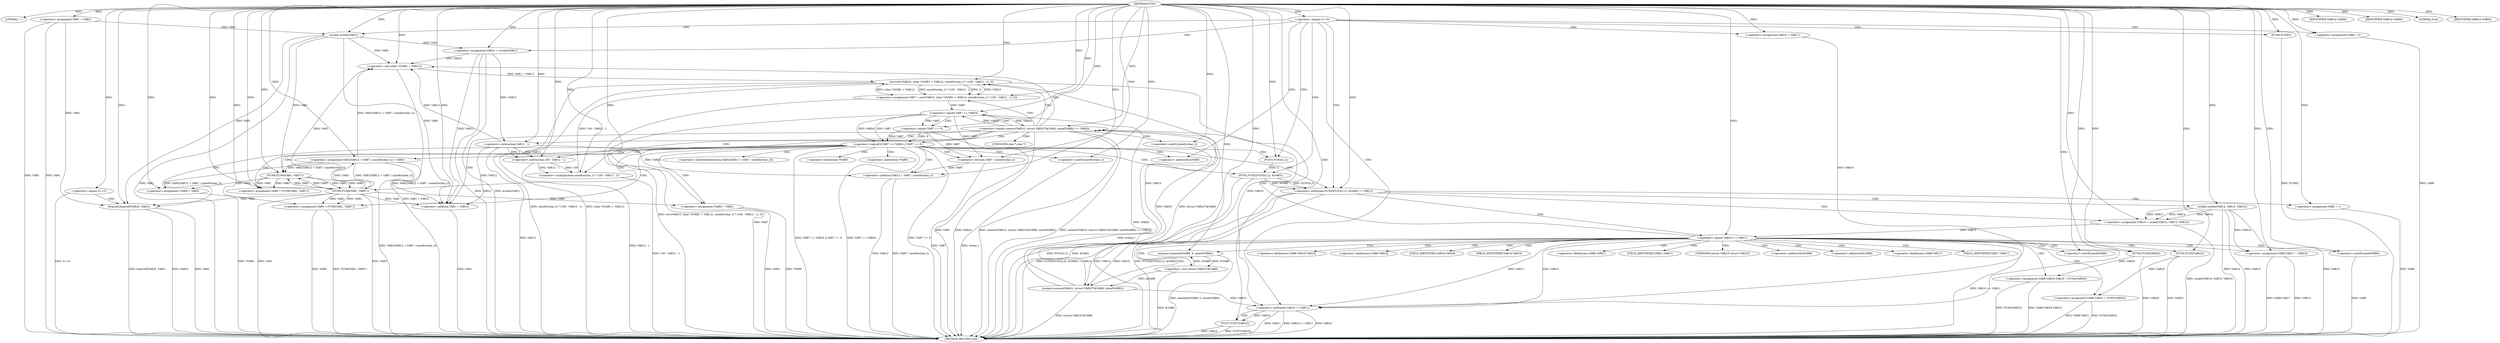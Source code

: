 digraph FUN1 {  
"1000100" [label = "(METHOD,FUN1)" ]
"1000278" [label = "(METHOD_RETURN,void)" ]
"1000103" [label = "(LITERAL,\"\",)" ]
"1000104" [label = "(<operator>.assignment,VAR1 = VAR2)" ]
"1000108" [label = "(<operator>.equals,5==5)" ]
"1000115" [label = "(<operator>.assignment,VAR6 = 0)" ]
"1000122" [label = "(<operator>.assignment,VAR10 = VAR11)" ]
"1000126" [label = "(<operator>.assignment,VAR12 = wcslen(VAR1))" ]
"1000128" [label = "(wcslen,wcslen(VAR1))" ]
"1000133" [label = "(<operator>.notEquals,FUN2(FUN3(2,2), &VAR5) != VAR13)" ]
"1000134" [label = "(FUN2,FUN2(FUN3(2,2), &VAR5))" ]
"1000135" [label = "(FUN3,FUN3(2,2))" ]
"1000143" [label = "(<operator>.assignment,VAR6 = 1)" ]
"1000146" [label = "(<operator>.assignment,VAR10 = socket(VAR14, VAR15, VAR16))" ]
"1000148" [label = "(socket,socket(VAR14, VAR15, VAR16))" ]
"1000153" [label = "(<operator>.equals,VAR10 == VAR11)" ]
"1000158" [label = "(memset,memset(&VAR8, 0, sizeof(VAR8)))" ]
"1000162" [label = "(<operator>.sizeOf,sizeof(VAR8))" ]
"1000164" [label = "(<operator>.assignment,VAR8.VAR17 = VAR14)" ]
"1000169" [label = "(<operator>.assignment,VAR8.VAR18.VAR19 = FUN4(VAR20))" ]
"1000175" [label = "(FUN4,FUN4(VAR20))" ]
"1000177" [label = "(<operator>.assignment,VAR8.VAR21 = FUN5(VAR22))" ]
"1000181" [label = "(FUN5,FUN5(VAR22))" ]
"1000184" [label = "(<operator>.equals,connect(VAR10, (struct VAR23*)&VAR8, sizeof(VAR8)) == VAR24)" ]
"1000185" [label = "(connect,connect(VAR10, (struct VAR23*)&VAR8, sizeof(VAR8)))" ]
"1000187" [label = "(<operator>.cast,(struct VAR23*)&VAR8)" ]
"1000191" [label = "(<operator>.sizeOf,sizeof(VAR8))" ]
"1000196" [label = "(<operator>.assignment,VAR7 = recv(VAR10, (char *)(VAR1 + VAR12), sizeof(wchar_t) * (100 - VAR12 - 1), 0))" ]
"1000198" [label = "(recv,recv(VAR10, (char *)(VAR1 + VAR12), sizeof(wchar_t) * (100 - VAR12 - 1), 0))" ]
"1000200" [label = "(<operator>.cast,(char *)(VAR1 + VAR12))" ]
"1000202" [label = "(<operator>.addition,VAR1 + VAR12)" ]
"1000205" [label = "(<operator>.multiplication,sizeof(wchar_t) * (100 - VAR12 - 1))" ]
"1000206" [label = "(<operator>.sizeOf,sizeof(wchar_t))" ]
"1000208" [label = "(<operator>.subtraction,100 - VAR12 - 1)" ]
"1000210" [label = "(<operator>.subtraction,VAR12 - 1)" ]
"1000215" [label = "(<operator>.logicalOr,VAR7 == VAR24 || VAR7 == 0)" ]
"1000216" [label = "(<operator>.equals,VAR7 == VAR24)" ]
"1000219" [label = "(<operator>.equals,VAR7 == 0)" ]
"1000224" [label = "(<operator>.assignment,VAR1[VAR12 + VAR7 / sizeof(wchar_t)] = VAR3)" ]
"1000227" [label = "(<operator>.addition,VAR12 + VAR7 / sizeof(wchar_t))" ]
"1000229" [label = "(<operator>.division,VAR7 / sizeof(wchar_t))" ]
"1000231" [label = "(<operator>.sizeOf,sizeof(wchar_t))" ]
"1000234" [label = "(<operator>.assignment,VAR9 = FUN6(VAR1, VAR3''))" ]
"1000236" [label = "(FUN6,FUN6(VAR1, VAR3''))" ]
"1000240" [label = "(IDENTIFIER,VAR9,if (VAR9))" ]
"1000242" [label = "(<operator>.assignment,*VAR9 = VAR3)" ]
"1000246" [label = "(<operator>.assignment,VAR9 = FUN6(VAR1, VAR3''))" ]
"1000248" [label = "(FUN6,FUN6(VAR1, VAR3''))" ]
"1000252" [label = "(IDENTIFIER,VAR9,if (VAR9))" ]
"1000254" [label = "(<operator>.assignment,*VAR9 = VAR3)" ]
"1000258" [label = "(LITERAL,0,do)" ]
"1000260" [label = "(<operator>.notEquals,VAR10 != VAR11)" ]
"1000264" [label = "(FUN7,FUN7(VAR10))" ]
"1000267" [label = "(IDENTIFIER,VAR6,if (VAR6))" ]
"1000269" [label = "(FUN8,FUN8())" ]
"1000271" [label = "(<operator>.equals,5==5)" ]
"1000275" [label = "(fwprintf,fwprintf(VAR25, VAR1))" ]
"1000138" [label = "(<operator>.addressOf,&VAR5)" ]
"1000159" [label = "(<operator>.addressOf,&VAR8)" ]
"1000165" [label = "(<operator>.fieldAccess,VAR8.VAR17)" ]
"1000167" [label = "(FIELD_IDENTIFIER,VAR17,VAR17)" ]
"1000170" [label = "(<operator>.fieldAccess,VAR8.VAR18.VAR19)" ]
"1000171" [label = "(<operator>.fieldAccess,VAR8.VAR18)" ]
"1000173" [label = "(FIELD_IDENTIFIER,VAR18,VAR18)" ]
"1000174" [label = "(FIELD_IDENTIFIER,VAR19,VAR19)" ]
"1000178" [label = "(<operator>.fieldAccess,VAR8.VAR21)" ]
"1000180" [label = "(FIELD_IDENTIFIER,VAR21,VAR21)" ]
"1000188" [label = "(UNKNOWN,struct VAR23*,struct VAR23*)" ]
"1000189" [label = "(<operator>.addressOf,&VAR8)" ]
"1000201" [label = "(UNKNOWN,char *,char *)" ]
"1000225" [label = "(<operator>.indirectIndexAccess,VAR1[VAR12 + VAR7 / sizeof(wchar_t)])" ]
"1000243" [label = "(<operator>.indirection,*VAR9)" ]
"1000255" [label = "(<operator>.indirection,*VAR9)" ]
  "1000184" -> "1000278"  [ label = "DDG: connect(VAR10, (struct VAR23*)&VAR8, sizeof(VAR8))"] 
  "1000177" -> "1000278"  [ label = "DDG: FUN5(VAR22)"] 
  "1000260" -> "1000278"  [ label = "DDG: VAR11"] 
  "1000231" -> "1000278"  [ label = "DDG: wchar_t"] 
  "1000198" -> "1000278"  [ label = "DDG: sizeof(wchar_t) * (100 - VAR12 - 1)"] 
  "1000181" -> "1000278"  [ label = "DDG: VAR22"] 
  "1000177" -> "1000278"  [ label = "DDG: VAR8.VAR21"] 
  "1000246" -> "1000278"  [ label = "DDG: FUN6(VAR1, VAR3'')"] 
  "1000164" -> "1000278"  [ label = "DDG: VAR14"] 
  "1000260" -> "1000278"  [ label = "DDG: VAR10 != VAR11"] 
  "1000185" -> "1000278"  [ label = "DDG: (struct VAR23*)&VAR8"] 
  "1000224" -> "1000278"  [ label = "DDG: VAR1[VAR12 + VAR7 / sizeof(wchar_t)]"] 
  "1000208" -> "1000278"  [ label = "DDG: VAR12 - 1"] 
  "1000148" -> "1000278"  [ label = "DDG: VAR16"] 
  "1000275" -> "1000278"  [ label = "DDG: fwprintf(VAR25, VAR1)"] 
  "1000198" -> "1000278"  [ label = "DDG: (char *)(VAR1 + VAR12)"] 
  "1000215" -> "1000278"  [ label = "DDG: VAR7 == VAR24"] 
  "1000254" -> "1000278"  [ label = "DDG: *VAR9"] 
  "1000104" -> "1000278"  [ label = "DDG: VAR1"] 
  "1000215" -> "1000278"  [ label = "DDG: VAR7 == 0"] 
  "1000216" -> "1000278"  [ label = "DDG: VAR7"] 
  "1000227" -> "1000278"  [ label = "DDG: VAR12"] 
  "1000187" -> "1000278"  [ label = "DDG: &VAR8"] 
  "1000269" -> "1000278"  [ label = "DDG: FUN8()"] 
  "1000133" -> "1000278"  [ label = "DDG: VAR13"] 
  "1000184" -> "1000278"  [ label = "DDG: connect(VAR10, (struct VAR23*)&VAR8, sizeof(VAR8)) == VAR24"] 
  "1000264" -> "1000278"  [ label = "DDG: VAR10"] 
  "1000227" -> "1000278"  [ label = "DDG: VAR7 / sizeof(wchar_t)"] 
  "1000128" -> "1000278"  [ label = "DDG: VAR1"] 
  "1000158" -> "1000278"  [ label = "DDG: memset(&VAR8, 0, sizeof(VAR8))"] 
  "1000143" -> "1000278"  [ label = "DDG: VAR6"] 
  "1000133" -> "1000278"  [ label = "DDG: FUN2(FUN3(2,2), &VAR5)"] 
  "1000264" -> "1000278"  [ label = "DDG: FUN7(VAR10)"] 
  "1000216" -> "1000278"  [ label = "DDG: VAR24"] 
  "1000202" -> "1000278"  [ label = "DDG: VAR1"] 
  "1000205" -> "1000278"  [ label = "DDG: 100 - VAR12 - 1"] 
  "1000148" -> "1000278"  [ label = "DDG: VAR14"] 
  "1000146" -> "1000278"  [ label = "DDG: socket(VAR14, VAR15, VAR16)"] 
  "1000175" -> "1000278"  [ label = "DDG: VAR20"] 
  "1000206" -> "1000278"  [ label = "DDG: wchar_t"] 
  "1000126" -> "1000278"  [ label = "DDG: VAR12"] 
  "1000153" -> "1000278"  [ label = "DDG: VAR10 == VAR11"] 
  "1000275" -> "1000278"  [ label = "DDG: VAR25"] 
  "1000133" -> "1000278"  [ label = "DDG: FUN2(FUN3(2,2), &VAR5) != VAR13"] 
  "1000134" -> "1000278"  [ label = "DDG: FUN3(2,2)"] 
  "1000184" -> "1000278"  [ label = "DDG: VAR24"] 
  "1000210" -> "1000278"  [ label = "DDG: VAR12"] 
  "1000275" -> "1000278"  [ label = "DDG: VAR1"] 
  "1000219" -> "1000278"  [ label = "DDG: VAR7"] 
  "1000229" -> "1000278"  [ label = "DDG: VAR7"] 
  "1000215" -> "1000278"  [ label = "DDG: VAR7 == VAR24 || VAR7 == 0"] 
  "1000169" -> "1000278"  [ label = "DDG: VAR8.VAR18.VAR19"] 
  "1000148" -> "1000278"  [ label = "DDG: VAR15"] 
  "1000254" -> "1000278"  [ label = "DDG: VAR3"] 
  "1000260" -> "1000278"  [ label = "DDG: VAR10"] 
  "1000126" -> "1000278"  [ label = "DDG: wcslen(VAR1)"] 
  "1000248" -> "1000278"  [ label = "DDG: VAR3"] 
  "1000134" -> "1000278"  [ label = "DDG: &VAR5"] 
  "1000271" -> "1000278"  [ label = "DDG: 5==5"] 
  "1000115" -> "1000278"  [ label = "DDG: VAR6"] 
  "1000191" -> "1000278"  [ label = "DDG: VAR8"] 
  "1000242" -> "1000278"  [ label = "DDG: *VAR9"] 
  "1000104" -> "1000278"  [ label = "DDG: VAR2"] 
  "1000169" -> "1000278"  [ label = "DDG: FUN4(VAR20)"] 
  "1000246" -> "1000278"  [ label = "DDG: VAR9"] 
  "1000248" -> "1000278"  [ label = "DDG: VAR1"] 
  "1000200" -> "1000278"  [ label = "DDG: VAR1 + VAR12"] 
  "1000196" -> "1000278"  [ label = "DDG: recv(VAR10, (char *)(VAR1 + VAR12), sizeof(wchar_t) * (100 - VAR12 - 1), 0)"] 
  "1000164" -> "1000278"  [ label = "DDG: VAR8.VAR17"] 
  "1000100" -> "1000103"  [ label = "DDG: "] 
  "1000100" -> "1000104"  [ label = "DDG: "] 
  "1000100" -> "1000108"  [ label = "DDG: "] 
  "1000100" -> "1000115"  [ label = "DDG: "] 
  "1000100" -> "1000122"  [ label = "DDG: "] 
  "1000128" -> "1000126"  [ label = "DDG: VAR1"] 
  "1000100" -> "1000126"  [ label = "DDG: "] 
  "1000104" -> "1000128"  [ label = "DDG: VAR1"] 
  "1000100" -> "1000128"  [ label = "DDG: "] 
  "1000134" -> "1000133"  [ label = "DDG: FUN3(2,2)"] 
  "1000134" -> "1000133"  [ label = "DDG: &VAR5"] 
  "1000135" -> "1000134"  [ label = "DDG: 2"] 
  "1000100" -> "1000135"  [ label = "DDG: "] 
  "1000100" -> "1000133"  [ label = "DDG: "] 
  "1000100" -> "1000143"  [ label = "DDG: "] 
  "1000148" -> "1000146"  [ label = "DDG: VAR14"] 
  "1000148" -> "1000146"  [ label = "DDG: VAR15"] 
  "1000148" -> "1000146"  [ label = "DDG: VAR16"] 
  "1000100" -> "1000146"  [ label = "DDG: "] 
  "1000100" -> "1000148"  [ label = "DDG: "] 
  "1000146" -> "1000153"  [ label = "DDG: VAR10"] 
  "1000100" -> "1000153"  [ label = "DDG: "] 
  "1000187" -> "1000158"  [ label = "DDG: &VAR8"] 
  "1000100" -> "1000158"  [ label = "DDG: "] 
  "1000100" -> "1000162"  [ label = "DDG: "] 
  "1000148" -> "1000164"  [ label = "DDG: VAR14"] 
  "1000100" -> "1000164"  [ label = "DDG: "] 
  "1000175" -> "1000169"  [ label = "DDG: VAR20"] 
  "1000100" -> "1000175"  [ label = "DDG: "] 
  "1000181" -> "1000177"  [ label = "DDG: VAR22"] 
  "1000100" -> "1000181"  [ label = "DDG: "] 
  "1000185" -> "1000184"  [ label = "DDG: VAR10"] 
  "1000185" -> "1000184"  [ label = "DDG: (struct VAR23*)&VAR8"] 
  "1000153" -> "1000185"  [ label = "DDG: VAR10"] 
  "1000100" -> "1000185"  [ label = "DDG: "] 
  "1000187" -> "1000185"  [ label = "DDG: &VAR8"] 
  "1000158" -> "1000187"  [ label = "DDG: &VAR8"] 
  "1000100" -> "1000191"  [ label = "DDG: "] 
  "1000216" -> "1000184"  [ label = "DDG: VAR24"] 
  "1000100" -> "1000184"  [ label = "DDG: "] 
  "1000198" -> "1000196"  [ label = "DDG: VAR10"] 
  "1000198" -> "1000196"  [ label = "DDG: (char *)(VAR1 + VAR12)"] 
  "1000198" -> "1000196"  [ label = "DDG: sizeof(wchar_t) * (100 - VAR12 - 1)"] 
  "1000198" -> "1000196"  [ label = "DDG: 0"] 
  "1000100" -> "1000196"  [ label = "DDG: "] 
  "1000185" -> "1000198"  [ label = "DDG: VAR10"] 
  "1000100" -> "1000198"  [ label = "DDG: "] 
  "1000200" -> "1000198"  [ label = "DDG: VAR1 + VAR12"] 
  "1000224" -> "1000200"  [ label = "DDG: VAR1[VAR12 + VAR7 / sizeof(wchar_t)]"] 
  "1000128" -> "1000200"  [ label = "DDG: VAR1"] 
  "1000248" -> "1000200"  [ label = "DDG: VAR1"] 
  "1000100" -> "1000200"  [ label = "DDG: "] 
  "1000126" -> "1000200"  [ label = "DDG: VAR12"] 
  "1000210" -> "1000200"  [ label = "DDG: VAR12"] 
  "1000224" -> "1000202"  [ label = "DDG: VAR1[VAR12 + VAR7 / sizeof(wchar_t)]"] 
  "1000128" -> "1000202"  [ label = "DDG: VAR1"] 
  "1000248" -> "1000202"  [ label = "DDG: VAR1"] 
  "1000100" -> "1000202"  [ label = "DDG: "] 
  "1000126" -> "1000202"  [ label = "DDG: VAR12"] 
  "1000210" -> "1000202"  [ label = "DDG: VAR12"] 
  "1000205" -> "1000198"  [ label = "DDG: 100 - VAR12 - 1"] 
  "1000100" -> "1000205"  [ label = "DDG: "] 
  "1000100" -> "1000206"  [ label = "DDG: "] 
  "1000208" -> "1000205"  [ label = "DDG: 100"] 
  "1000208" -> "1000205"  [ label = "DDG: VAR12 - 1"] 
  "1000100" -> "1000208"  [ label = "DDG: "] 
  "1000210" -> "1000208"  [ label = "DDG: VAR12"] 
  "1000210" -> "1000208"  [ label = "DDG: 1"] 
  "1000100" -> "1000210"  [ label = "DDG: "] 
  "1000126" -> "1000210"  [ label = "DDG: VAR12"] 
  "1000216" -> "1000215"  [ label = "DDG: VAR7"] 
  "1000216" -> "1000215"  [ label = "DDG: VAR24"] 
  "1000196" -> "1000216"  [ label = "DDG: VAR7"] 
  "1000100" -> "1000216"  [ label = "DDG: "] 
  "1000184" -> "1000216"  [ label = "DDG: VAR24"] 
  "1000219" -> "1000215"  [ label = "DDG: VAR7"] 
  "1000219" -> "1000215"  [ label = "DDG: 0"] 
  "1000216" -> "1000219"  [ label = "DDG: VAR7"] 
  "1000100" -> "1000219"  [ label = "DDG: "] 
  "1000248" -> "1000224"  [ label = "DDG: VAR3"] 
  "1000100" -> "1000224"  [ label = "DDG: "] 
  "1000210" -> "1000227"  [ label = "DDG: VAR12"] 
  "1000100" -> "1000227"  [ label = "DDG: "] 
  "1000229" -> "1000227"  [ label = "DDG: VAR7"] 
  "1000216" -> "1000229"  [ label = "DDG: VAR7"] 
  "1000219" -> "1000229"  [ label = "DDG: VAR7"] 
  "1000100" -> "1000229"  [ label = "DDG: "] 
  "1000100" -> "1000231"  [ label = "DDG: "] 
  "1000236" -> "1000234"  [ label = "DDG: VAR1"] 
  "1000236" -> "1000234"  [ label = "DDG: VAR3"] 
  "1000100" -> "1000234"  [ label = "DDG: "] 
  "1000224" -> "1000236"  [ label = "DDG: VAR1[VAR12 + VAR7 / sizeof(wchar_t)]"] 
  "1000100" -> "1000236"  [ label = "DDG: "] 
  "1000128" -> "1000236"  [ label = "DDG: VAR1"] 
  "1000248" -> "1000236"  [ label = "DDG: VAR1"] 
  "1000248" -> "1000236"  [ label = "DDG: VAR3"] 
  "1000100" -> "1000240"  [ label = "DDG: "] 
  "1000236" -> "1000242"  [ label = "DDG: VAR3"] 
  "1000100" -> "1000242"  [ label = "DDG: "] 
  "1000248" -> "1000246"  [ label = "DDG: VAR1"] 
  "1000248" -> "1000246"  [ label = "DDG: VAR3"] 
  "1000100" -> "1000246"  [ label = "DDG: "] 
  "1000224" -> "1000248"  [ label = "DDG: VAR1[VAR12 + VAR7 / sizeof(wchar_t)]"] 
  "1000236" -> "1000248"  [ label = "DDG: VAR1"] 
  "1000100" -> "1000248"  [ label = "DDG: "] 
  "1000236" -> "1000248"  [ label = "DDG: VAR3"] 
  "1000100" -> "1000252"  [ label = "DDG: "] 
  "1000248" -> "1000254"  [ label = "DDG: VAR3"] 
  "1000100" -> "1000254"  [ label = "DDG: "] 
  "1000100" -> "1000258"  [ label = "DDG: "] 
  "1000185" -> "1000260"  [ label = "DDG: VAR10"] 
  "1000122" -> "1000260"  [ label = "DDG: VAR10"] 
  "1000153" -> "1000260"  [ label = "DDG: VAR10"] 
  "1000198" -> "1000260"  [ label = "DDG: VAR10"] 
  "1000100" -> "1000260"  [ label = "DDG: "] 
  "1000153" -> "1000260"  [ label = "DDG: VAR11"] 
  "1000260" -> "1000264"  [ label = "DDG: VAR10"] 
  "1000100" -> "1000264"  [ label = "DDG: "] 
  "1000100" -> "1000267"  [ label = "DDG: "] 
  "1000100" -> "1000269"  [ label = "DDG: "] 
  "1000100" -> "1000271"  [ label = "DDG: "] 
  "1000100" -> "1000275"  [ label = "DDG: "] 
  "1000224" -> "1000275"  [ label = "DDG: VAR1[VAR12 + VAR7 / sizeof(wchar_t)]"] 
  "1000104" -> "1000275"  [ label = "DDG: VAR1"] 
  "1000128" -> "1000275"  [ label = "DDG: VAR1"] 
  "1000248" -> "1000275"  [ label = "DDG: VAR1"] 
  "1000108" -> "1000128"  [ label = "CDG: "] 
  "1000108" -> "1000260"  [ label = "CDG: "] 
  "1000108" -> "1000133"  [ label = "CDG: "] 
  "1000108" -> "1000122"  [ label = "CDG: "] 
  "1000108" -> "1000126"  [ label = "CDG: "] 
  "1000108" -> "1000138"  [ label = "CDG: "] 
  "1000108" -> "1000135"  [ label = "CDG: "] 
  "1000108" -> "1000115"  [ label = "CDG: "] 
  "1000108" -> "1000134"  [ label = "CDG: "] 
  "1000108" -> "1000269"  [ label = "CDG: "] 
  "1000133" -> "1000148"  [ label = "CDG: "] 
  "1000133" -> "1000146"  [ label = "CDG: "] 
  "1000133" -> "1000153"  [ label = "CDG: "] 
  "1000133" -> "1000143"  [ label = "CDG: "] 
  "1000153" -> "1000164"  [ label = "CDG: "] 
  "1000153" -> "1000174"  [ label = "CDG: "] 
  "1000153" -> "1000191"  [ label = "CDG: "] 
  "1000153" -> "1000180"  [ label = "CDG: "] 
  "1000153" -> "1000165"  [ label = "CDG: "] 
  "1000153" -> "1000188"  [ label = "CDG: "] 
  "1000153" -> "1000167"  [ label = "CDG: "] 
  "1000153" -> "1000175"  [ label = "CDG: "] 
  "1000153" -> "1000187"  [ label = "CDG: "] 
  "1000153" -> "1000185"  [ label = "CDG: "] 
  "1000153" -> "1000189"  [ label = "CDG: "] 
  "1000153" -> "1000169"  [ label = "CDG: "] 
  "1000153" -> "1000178"  [ label = "CDG: "] 
  "1000153" -> "1000159"  [ label = "CDG: "] 
  "1000153" -> "1000173"  [ label = "CDG: "] 
  "1000153" -> "1000158"  [ label = "CDG: "] 
  "1000153" -> "1000170"  [ label = "CDG: "] 
  "1000153" -> "1000171"  [ label = "CDG: "] 
  "1000153" -> "1000184"  [ label = "CDG: "] 
  "1000153" -> "1000177"  [ label = "CDG: "] 
  "1000153" -> "1000162"  [ label = "CDG: "] 
  "1000153" -> "1000181"  [ label = "CDG: "] 
  "1000184" -> "1000200"  [ label = "CDG: "] 
  "1000184" -> "1000208"  [ label = "CDG: "] 
  "1000184" -> "1000216"  [ label = "CDG: "] 
  "1000184" -> "1000210"  [ label = "CDG: "] 
  "1000184" -> "1000206"  [ label = "CDG: "] 
  "1000184" -> "1000201"  [ label = "CDG: "] 
  "1000184" -> "1000198"  [ label = "CDG: "] 
  "1000184" -> "1000196"  [ label = "CDG: "] 
  "1000184" -> "1000215"  [ label = "CDG: "] 
  "1000184" -> "1000205"  [ label = "CDG: "] 
  "1000184" -> "1000202"  [ label = "CDG: "] 
  "1000215" -> "1000227"  [ label = "CDG: "] 
  "1000215" -> "1000236"  [ label = "CDG: "] 
  "1000215" -> "1000248"  [ label = "CDG: "] 
  "1000215" -> "1000224"  [ label = "CDG: "] 
  "1000215" -> "1000246"  [ label = "CDG: "] 
  "1000215" -> "1000229"  [ label = "CDG: "] 
  "1000215" -> "1000234"  [ label = "CDG: "] 
  "1000215" -> "1000225"  [ label = "CDG: "] 
  "1000215" -> "1000231"  [ label = "CDG: "] 
  "1000215" -> "1000133"  [ label = "CDG: "] 
  "1000215" -> "1000138"  [ label = "CDG: "] 
  "1000215" -> "1000135"  [ label = "CDG: "] 
  "1000215" -> "1000134"  [ label = "CDG: "] 
  "1000215" -> "1000243"  [ label = "CDG: "] 
  "1000215" -> "1000242"  [ label = "CDG: "] 
  "1000215" -> "1000255"  [ label = "CDG: "] 
  "1000215" -> "1000254"  [ label = "CDG: "] 
  "1000216" -> "1000219"  [ label = "CDG: "] 
  "1000260" -> "1000264"  [ label = "CDG: "] 
  "1000271" -> "1000275"  [ label = "CDG: "] 
}
